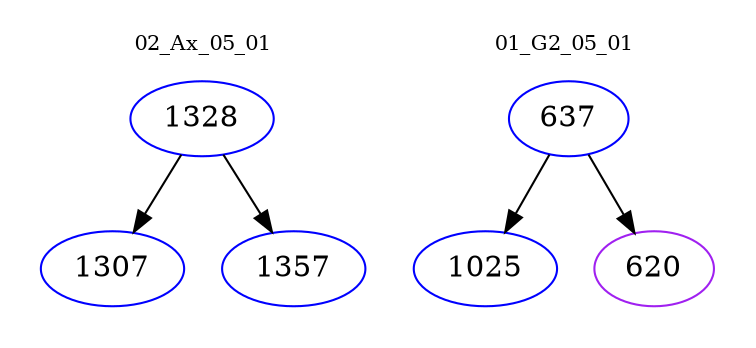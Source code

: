 digraph{
subgraph cluster_0 {
color = white
label = "02_Ax_05_01";
fontsize=10;
T0_1328 [label="1328", color="blue"]
T0_1328 -> T0_1307 [color="black"]
T0_1307 [label="1307", color="blue"]
T0_1328 -> T0_1357 [color="black"]
T0_1357 [label="1357", color="blue"]
}
subgraph cluster_1 {
color = white
label = "01_G2_05_01";
fontsize=10;
T1_637 [label="637", color="blue"]
T1_637 -> T1_1025 [color="black"]
T1_1025 [label="1025", color="blue"]
T1_637 -> T1_620 [color="black"]
T1_620 [label="620", color="purple"]
}
}
